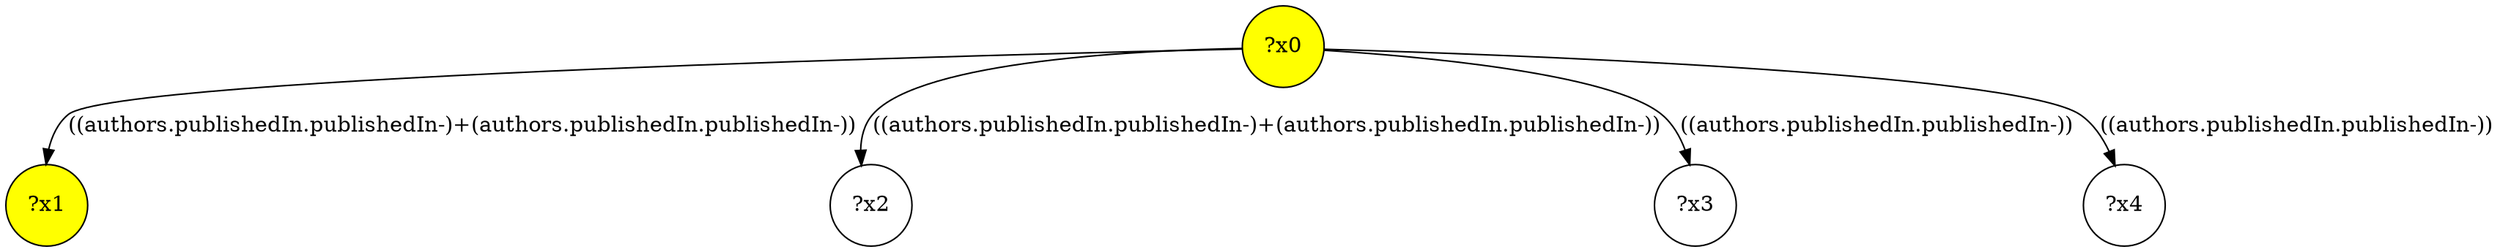 digraph g {
	x0 [fillcolor="yellow", style="filled," shape=circle, label="?x0"];
	x1 [fillcolor="yellow", style="filled," shape=circle, label="?x1"];
	x0 -> x1 [label="((authors.publishedIn.publishedIn-)+(authors.publishedIn.publishedIn-))"];
	x2 [shape=circle, label="?x2"];
	x0 -> x2 [label="((authors.publishedIn.publishedIn-)+(authors.publishedIn.publishedIn-))"];
	x3 [shape=circle, label="?x3"];
	x0 -> x3 [label="((authors.publishedIn.publishedIn-))"];
	x4 [shape=circle, label="?x4"];
	x0 -> x4 [label="((authors.publishedIn.publishedIn-))"];
}
